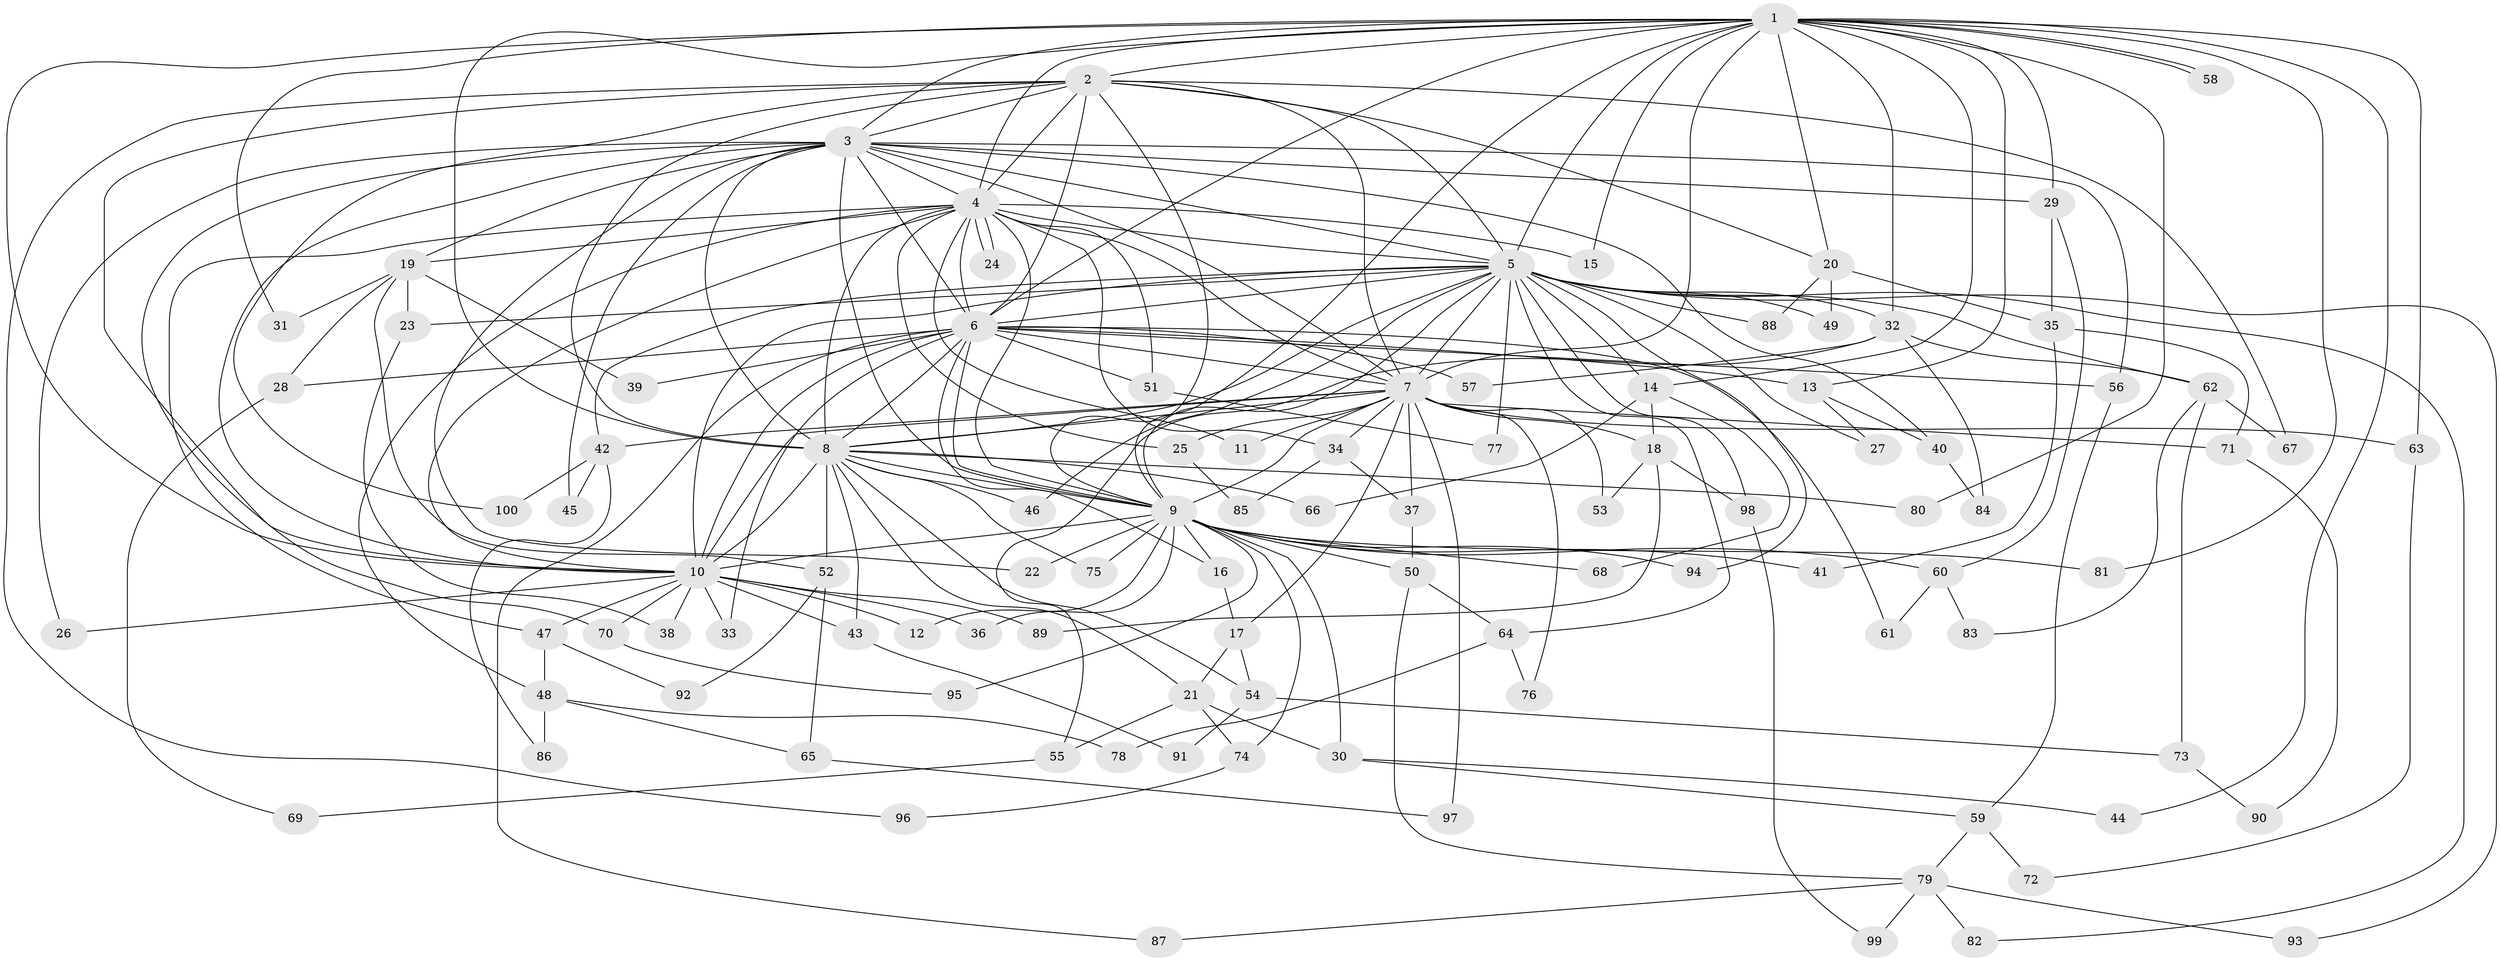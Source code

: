 // Generated by graph-tools (version 1.1) at 2025/11/02/21/25 10:11:07]
// undirected, 100 vertices, 225 edges
graph export_dot {
graph [start="1"]
  node [color=gray90,style=filled];
  1;
  2;
  3;
  4;
  5;
  6;
  7;
  8;
  9;
  10;
  11;
  12;
  13;
  14;
  15;
  16;
  17;
  18;
  19;
  20;
  21;
  22;
  23;
  24;
  25;
  26;
  27;
  28;
  29;
  30;
  31;
  32;
  33;
  34;
  35;
  36;
  37;
  38;
  39;
  40;
  41;
  42;
  43;
  44;
  45;
  46;
  47;
  48;
  49;
  50;
  51;
  52;
  53;
  54;
  55;
  56;
  57;
  58;
  59;
  60;
  61;
  62;
  63;
  64;
  65;
  66;
  67;
  68;
  69;
  70;
  71;
  72;
  73;
  74;
  75;
  76;
  77;
  78;
  79;
  80;
  81;
  82;
  83;
  84;
  85;
  86;
  87;
  88;
  89;
  90;
  91;
  92;
  93;
  94;
  95;
  96;
  97;
  98;
  99;
  100;
  1 -- 2;
  1 -- 3;
  1 -- 4;
  1 -- 5;
  1 -- 6;
  1 -- 7;
  1 -- 8;
  1 -- 9;
  1 -- 10;
  1 -- 13;
  1 -- 14;
  1 -- 15;
  1 -- 20;
  1 -- 29;
  1 -- 31;
  1 -- 32;
  1 -- 44;
  1 -- 58;
  1 -- 58;
  1 -- 63;
  1 -- 80;
  1 -- 81;
  2 -- 3;
  2 -- 4;
  2 -- 5;
  2 -- 6;
  2 -- 7;
  2 -- 8;
  2 -- 9;
  2 -- 10;
  2 -- 20;
  2 -- 67;
  2 -- 96;
  2 -- 100;
  3 -- 4;
  3 -- 5;
  3 -- 6;
  3 -- 7;
  3 -- 8;
  3 -- 9;
  3 -- 10;
  3 -- 19;
  3 -- 22;
  3 -- 26;
  3 -- 29;
  3 -- 40;
  3 -- 45;
  3 -- 56;
  3 -- 70;
  4 -- 5;
  4 -- 6;
  4 -- 7;
  4 -- 8;
  4 -- 9;
  4 -- 10;
  4 -- 11;
  4 -- 15;
  4 -- 19;
  4 -- 24;
  4 -- 24;
  4 -- 25;
  4 -- 34;
  4 -- 47;
  4 -- 48;
  4 -- 51;
  5 -- 6;
  5 -- 7;
  5 -- 8;
  5 -- 9;
  5 -- 10;
  5 -- 14;
  5 -- 23;
  5 -- 27;
  5 -- 32;
  5 -- 42;
  5 -- 46;
  5 -- 49;
  5 -- 62;
  5 -- 64;
  5 -- 77;
  5 -- 82;
  5 -- 88;
  5 -- 93;
  5 -- 94;
  5 -- 98;
  6 -- 7;
  6 -- 8;
  6 -- 9;
  6 -- 10;
  6 -- 13;
  6 -- 16;
  6 -- 28;
  6 -- 33;
  6 -- 39;
  6 -- 51;
  6 -- 56;
  6 -- 57;
  6 -- 61;
  6 -- 87;
  7 -- 8;
  7 -- 9;
  7 -- 10;
  7 -- 11;
  7 -- 17;
  7 -- 18;
  7 -- 25;
  7 -- 34;
  7 -- 37;
  7 -- 42;
  7 -- 53;
  7 -- 63;
  7 -- 71;
  7 -- 76;
  7 -- 97;
  8 -- 9;
  8 -- 10;
  8 -- 21;
  8 -- 43;
  8 -- 46;
  8 -- 52;
  8 -- 54;
  8 -- 66;
  8 -- 75;
  8 -- 80;
  9 -- 10;
  9 -- 12;
  9 -- 16;
  9 -- 22;
  9 -- 30;
  9 -- 36;
  9 -- 41;
  9 -- 50;
  9 -- 60;
  9 -- 68;
  9 -- 74;
  9 -- 75;
  9 -- 81;
  9 -- 94;
  9 -- 95;
  10 -- 12;
  10 -- 26;
  10 -- 33;
  10 -- 36;
  10 -- 38;
  10 -- 43;
  10 -- 47;
  10 -- 70;
  10 -- 89;
  13 -- 27;
  13 -- 40;
  14 -- 18;
  14 -- 66;
  14 -- 68;
  16 -- 17;
  17 -- 21;
  17 -- 54;
  18 -- 53;
  18 -- 89;
  18 -- 98;
  19 -- 23;
  19 -- 28;
  19 -- 31;
  19 -- 39;
  19 -- 52;
  20 -- 35;
  20 -- 49;
  20 -- 88;
  21 -- 30;
  21 -- 55;
  21 -- 74;
  23 -- 38;
  25 -- 85;
  28 -- 69;
  29 -- 35;
  29 -- 60;
  30 -- 44;
  30 -- 59;
  32 -- 55;
  32 -- 57;
  32 -- 62;
  32 -- 84;
  34 -- 37;
  34 -- 85;
  35 -- 41;
  35 -- 71;
  37 -- 50;
  40 -- 84;
  42 -- 45;
  42 -- 86;
  42 -- 100;
  43 -- 91;
  47 -- 48;
  47 -- 92;
  48 -- 65;
  48 -- 78;
  48 -- 86;
  50 -- 64;
  50 -- 79;
  51 -- 77;
  52 -- 65;
  52 -- 92;
  54 -- 73;
  54 -- 91;
  55 -- 69;
  56 -- 59;
  59 -- 72;
  59 -- 79;
  60 -- 61;
  60 -- 83;
  62 -- 67;
  62 -- 73;
  62 -- 83;
  63 -- 72;
  64 -- 76;
  64 -- 78;
  65 -- 97;
  70 -- 95;
  71 -- 90;
  73 -- 90;
  74 -- 96;
  79 -- 82;
  79 -- 87;
  79 -- 93;
  79 -- 99;
  98 -- 99;
}
